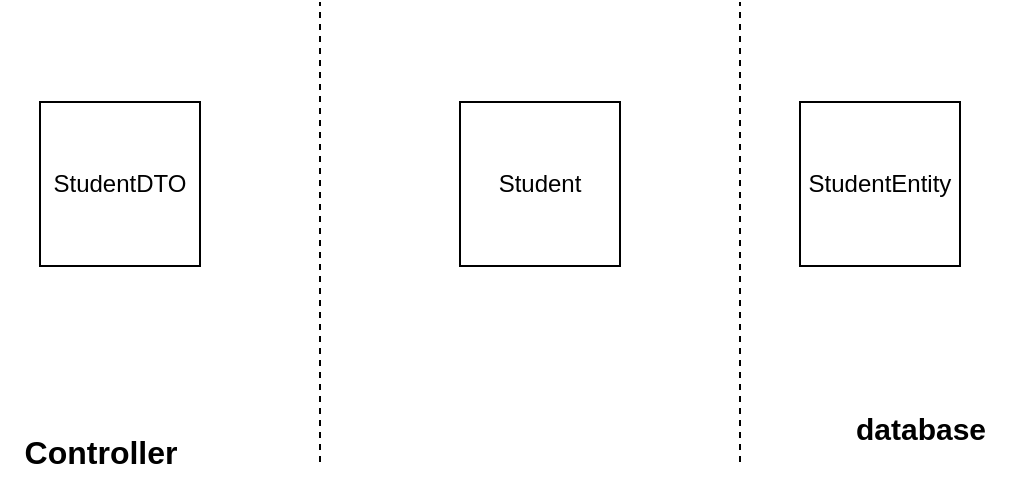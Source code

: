 <mxfile version="21.2.7" type="github">
  <diagram name="Page-1" id="UTS4cF8dmelflX9qp4N6">
    <mxGraphModel dx="648" dy="359" grid="1" gridSize="10" guides="1" tooltips="1" connect="1" arrows="1" fold="1" page="1" pageScale="1" pageWidth="850" pageHeight="1100" math="0" shadow="0">
      <root>
        <mxCell id="0" />
        <mxCell id="1" parent="0" />
        <mxCell id="mucqxG4NULC66LCUimEi-1" value="StudentDTO&lt;br&gt;" style="whiteSpace=wrap;html=1;aspect=fixed;" vertex="1" parent="1">
          <mxGeometry x="110" y="120" width="80" height="82" as="geometry" />
        </mxCell>
        <mxCell id="mucqxG4NULC66LCUimEi-2" value="Student" style="whiteSpace=wrap;html=1;aspect=fixed;" vertex="1" parent="1">
          <mxGeometry x="320" y="120" width="80" height="82" as="geometry" />
        </mxCell>
        <mxCell id="mucqxG4NULC66LCUimEi-3" value="StudentEntity" style="whiteSpace=wrap;html=1;aspect=fixed;" vertex="1" parent="1">
          <mxGeometry x="490" y="120" width="80" height="82" as="geometry" />
        </mxCell>
        <mxCell id="mucqxG4NULC66LCUimEi-4" value="" style="endArrow=none;dashed=1;html=1;rounded=0;" edge="1" parent="1">
          <mxGeometry width="50" height="50" relative="1" as="geometry">
            <mxPoint x="250" y="300" as="sourcePoint" />
            <mxPoint x="250" y="70" as="targetPoint" />
          </mxGeometry>
        </mxCell>
        <mxCell id="mucqxG4NULC66LCUimEi-5" value="" style="endArrow=none;dashed=1;html=1;rounded=0;" edge="1" parent="1">
          <mxGeometry width="50" height="50" relative="1" as="geometry">
            <mxPoint x="460" y="300" as="sourcePoint" />
            <mxPoint x="460" y="70" as="targetPoint" />
          </mxGeometry>
        </mxCell>
        <mxCell id="mucqxG4NULC66LCUimEi-7" value="&lt;font style=&quot;font-size: 16px;&quot;&gt;&lt;b&gt;Controller&lt;/b&gt;&lt;/font&gt;" style="text;html=1;align=center;verticalAlign=middle;resizable=0;points=[];autosize=1;strokeColor=none;fillColor=none;strokeWidth=2;" vertex="1" parent="1">
          <mxGeometry x="90" y="280" width="100" height="30" as="geometry" />
        </mxCell>
        <mxCell id="mucqxG4NULC66LCUimEi-9" value="&lt;font size=&quot;1&quot; style=&quot;&quot;&gt;&lt;b style=&quot;font-size: 15px;&quot;&gt;database&lt;/b&gt;&lt;/font&gt;" style="text;html=1;align=center;verticalAlign=middle;resizable=0;points=[];autosize=1;strokeColor=none;fillColor=none;" vertex="1" parent="1">
          <mxGeometry x="505" y="268" width="90" height="30" as="geometry" />
        </mxCell>
      </root>
    </mxGraphModel>
  </diagram>
</mxfile>
